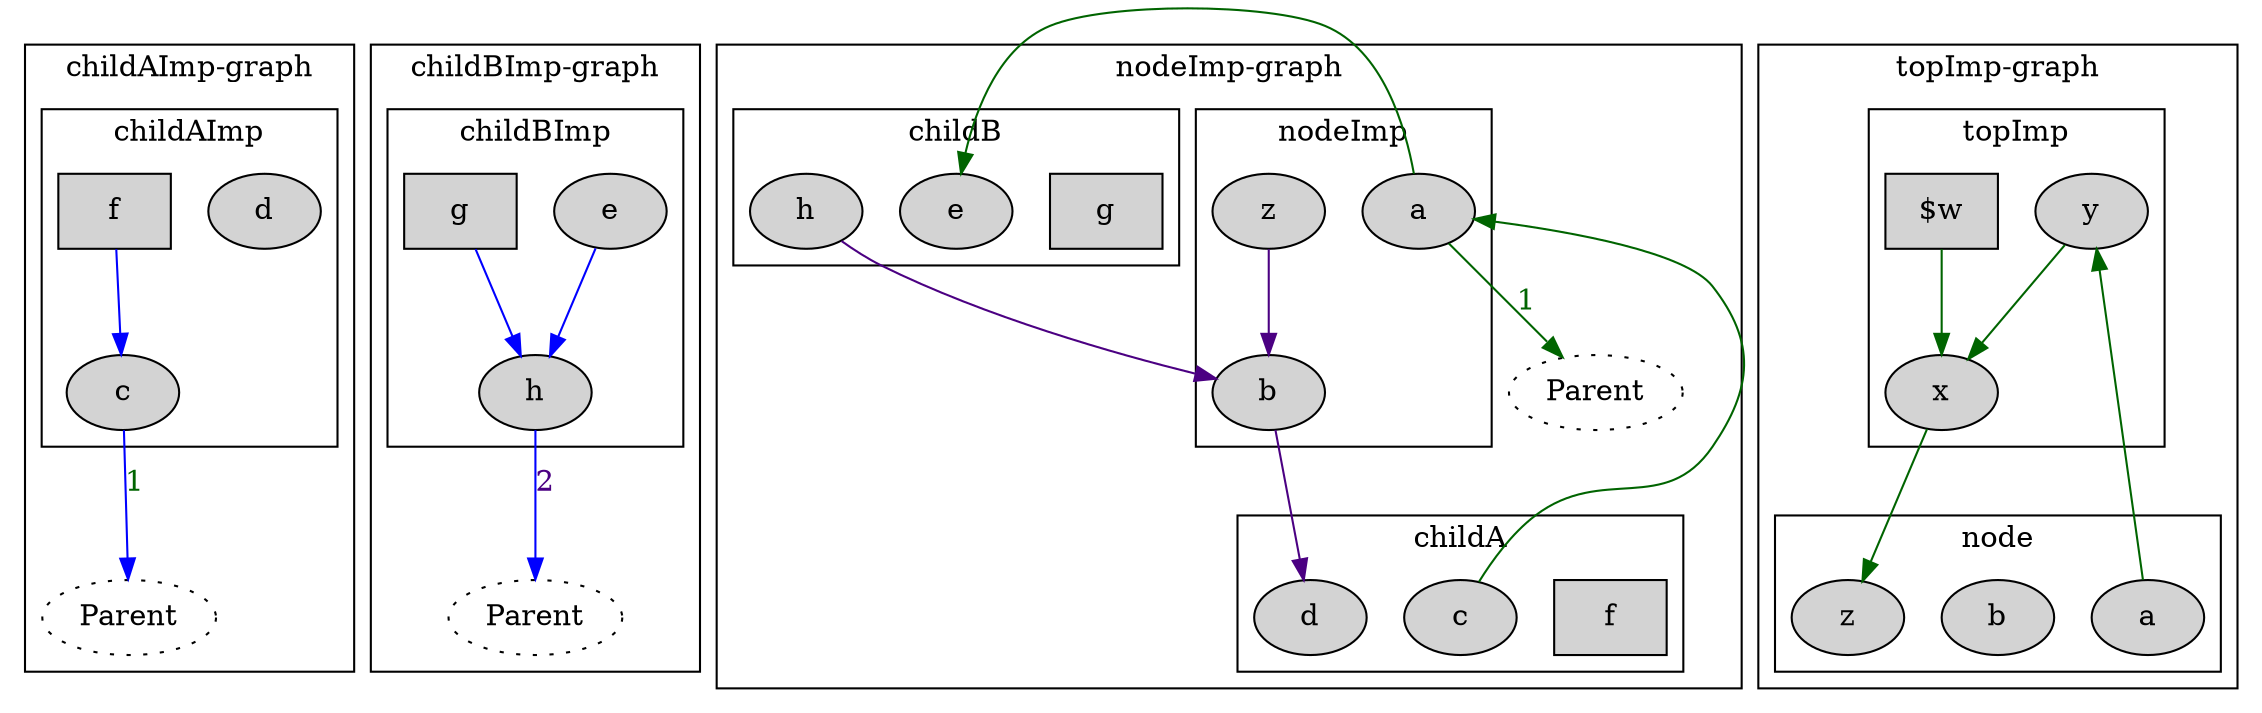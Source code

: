 digraph G{
	subgraph cluster0{
		color=black;
		label="childAImp-graph";
		subgraph cluster1{
			label="childAImp";
			node[style=filled];
			childAImp_c[label="c"];
			childAImp_d[label="d"];
			childAImp_f[label="f", shape=box];
		}
		parent0[label="Parent",style=dotted];
		childAImp_f -> childAImp_c[color=blue];
		childAImp_c -> parent0[color=blue,label="1",fontcolor=darkgreen];
	}
	subgraph cluster2{
		color=black;
		label="childBImp-graph";
		subgraph cluster3{
			label="childBImp";
			node[style=filled];
			childBImp_e[label="e"];
			childBImp_h[label="h"];
			childBImp_g[label="g", shape=box];
		}
		parent1[label="Parent",style=dotted];
		childBImp_g -> childBImp_h[color=blue];
		childBImp_e -> childBImp_h[color=blue];
		childBImp_h -> parent1[color=blue,label="2",fontcolor=indigo];
	}
	subgraph cluster4{
		color=black;
		label="nodeImp-graph";
		subgraph cluster5{
			label="nodeImp";
			node[style=filled];
			nodeImp_a[label="a"];
			nodeImp_b[label="b"];
			nodeImp_z[label="z"];
		}
		subgraph cluster6{
			label="childA";
			node[style=filled];
			nodeImp_childA_f[label="f", shape=box];
			nodeImp_childA_c[label="c"];
			nodeImp_childA_d[label="d"];
		}
		subgraph cluster7{
			label="childB";
			node[style=filled];
			nodeImp_childB_g[label="g", shape=box];
			nodeImp_childB_e[label="e"];
			nodeImp_childB_h[label="h"];
		}
		parent2[label="Parent",style=dotted];
		nodeImp_childB_h -> nodeImp_b[color=indigo];
		nodeImp_b -> nodeImp_childA_d[color=indigo];
		nodeImp_z -> nodeImp_b[color=indigo];
		nodeImp_childA_c -> nodeImp_a[color=darkgreen];
		nodeImp_a -> nodeImp_childB_e[color=darkgreen];
		nodeImp_a -> parent2[color=darkgreen,label="1",fontcolor=darkgreen];
	}
	subgraph cluster8{
		color=black;
		label="topImp-graph";
		subgraph cluster9{
			label="topImp";
			node[style=filled];
			topImp_x[label="x"];
			topImp_y[label="y"];
			topImp_w[label="$w", shape=box];
		}
		subgraph cluster10{
			label="node";
			node[style=filled];
			topImp_node_a[label="a"];
			topImp_node_b[label="b"];
			topImp_node_z[label="z"];
		}
		topImp_x -> topImp_node_z[color=darkgreen];
		topImp_w -> topImp_x[color=darkgreen];
		topImp_node_a -> topImp_y[color=darkgreen];
		topImp_y -> topImp_x[color=darkgreen];
	}
}